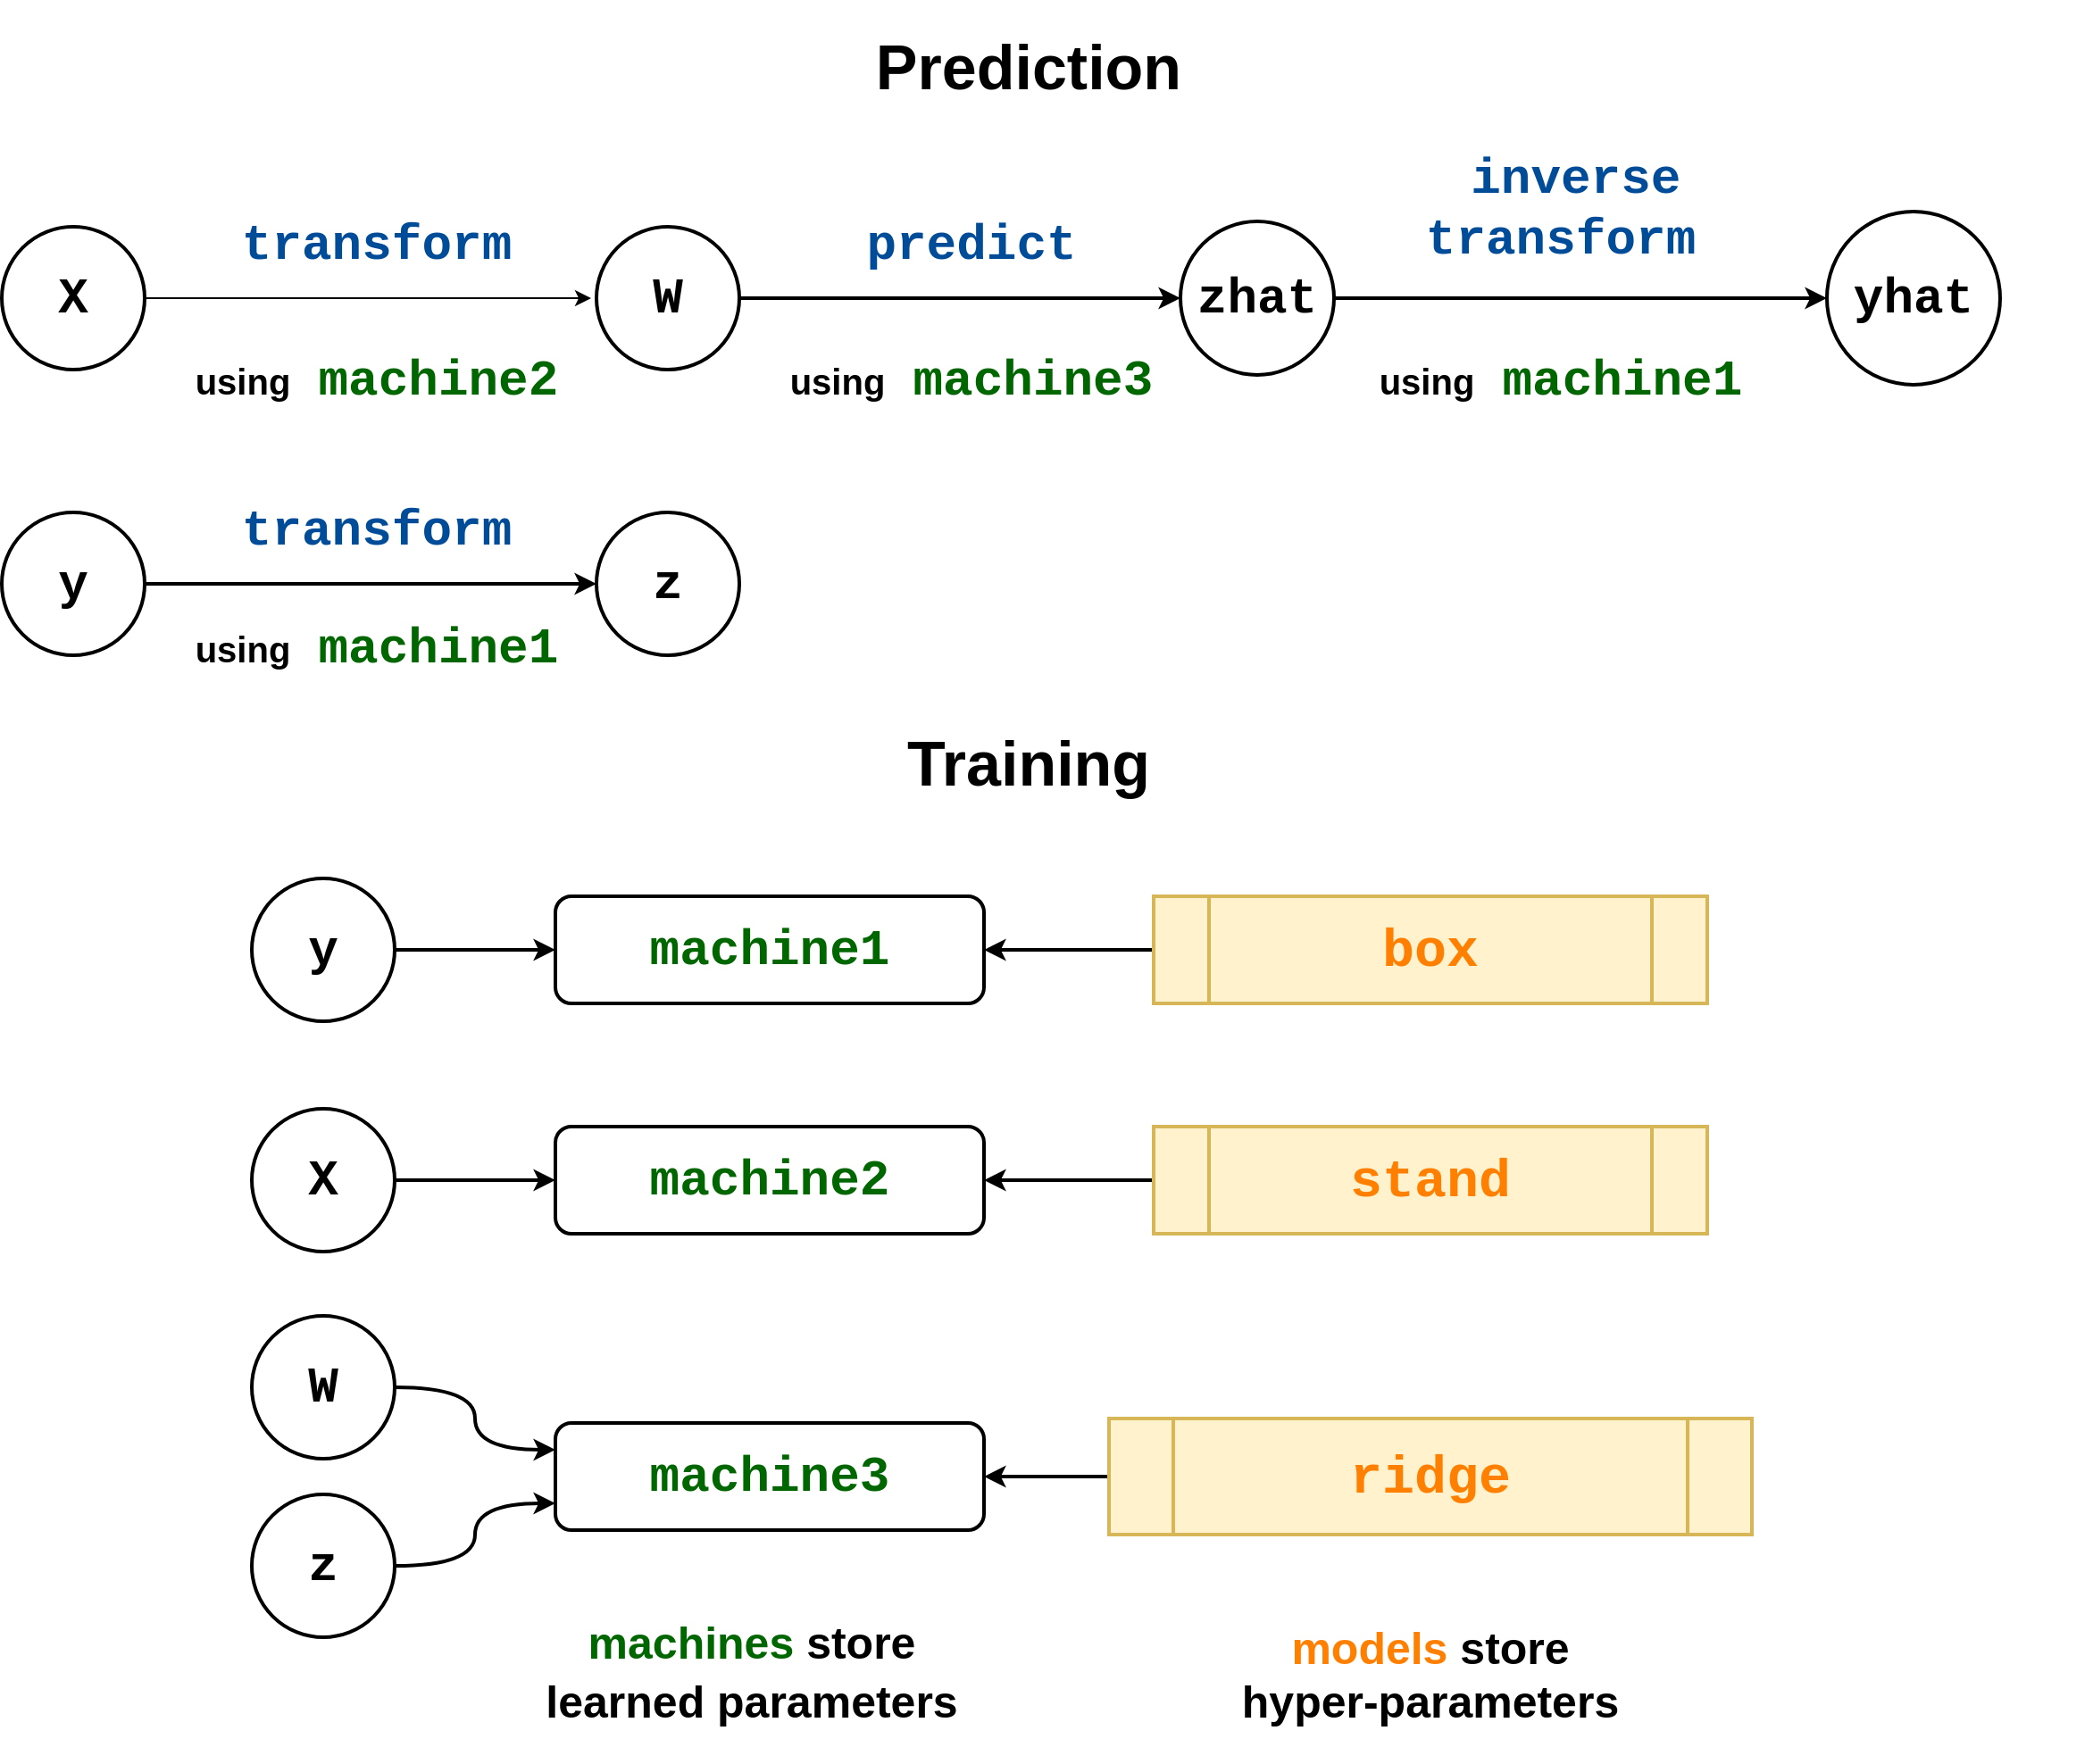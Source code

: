 <mxfile version="12.6.5" type="device"><diagram id="xiYkvrXZJMhHYNodexjc" name="Page-1"><mxGraphModel dx="1106" dy="822" grid="1" gridSize="10" guides="1" tooltips="1" connect="1" arrows="1" fold="1" page="1" pageScale="1" pageWidth="1169" pageHeight="827" math="0" shadow="0"><root><mxCell id="0"/><mxCell id="1" parent="0"/><mxCell id="EdukN3CZxAlIhr_C2WfE-62" value="&lt;font&gt;&lt;b style=&quot;font-size: 25px&quot;&gt;&lt;font face=&quot;Helvetica&quot; style=&quot;font-size: 25px&quot;&gt;machines &lt;font color=&quot;#000000&quot; style=&quot;font-size: 25px&quot;&gt;store&lt;/font&gt; &lt;br&gt;&lt;font color=&quot;#000000&quot; style=&quot;font-size: 25px&quot;&gt;learned parameters&lt;/font&gt;&lt;/font&gt;&lt;/b&gt;&lt;/font&gt;" style="text;html=1;strokeColor=none;fillColor=none;align=center;verticalAlign=middle;whiteSpace=wrap;rounded=0;fontFamily=Courier New;fontColor=#006600;" parent="1" vertex="1"><mxGeometry x="100" y="980" width="740" height="100" as="geometry"/></mxCell><mxCell id="EdukN3CZxAlIhr_C2WfE-1" value="&lt;p class=&quot;p1&quot; style=&quot;margin: 0px ; font-stretch: normal ; line-height: normal&quot;&gt;&lt;span style=&quot;background-color: rgb(255 , 255 , 255)&quot;&gt;&lt;font style=&quot;font-size: 28px&quot;&gt;yhat&lt;/font&gt;&lt;/span&gt;&lt;br&gt;&lt;/p&gt;" style="ellipse;whiteSpace=wrap;html=1;aspect=fixed;strokeWidth=2;fontFamily=Courier New;fontStyle=1" parent="1" vertex="1"><mxGeometry x="1072" y="211.5" width="97" height="97" as="geometry"/></mxCell><mxCell id="EdukN3CZxAlIhr_C2WfE-3" value="&lt;p class=&quot;p1&quot; style=&quot;margin: 0px ; font-stretch: normal ; line-height: normal&quot;&gt;&lt;span style=&quot;font-size: 28px ; background-color: rgb(255 , 255 , 255)&quot;&gt;W&lt;/span&gt;&lt;/p&gt;" style="ellipse;whiteSpace=wrap;html=1;aspect=fixed;strokeWidth=2;fontFamily=Courier New;fontStyle=1" parent="1" vertex="1"><mxGeometry x="383" y="220" width="80" height="80" as="geometry"/></mxCell><mxCell id="EdukN3CZxAlIhr_C2WfE-4" value="&lt;p class=&quot;p1&quot; style=&quot;margin: 0px ; font-stretch: normal ; line-height: normal&quot;&gt;&lt;span style=&quot;background-color: rgb(255 , 255 , 255)&quot;&gt;&lt;font style=&quot;font-size: 28px&quot;&gt;z&lt;/font&gt;&lt;/span&gt;&lt;/p&gt;" style="ellipse;whiteSpace=wrap;html=1;aspect=fixed;strokeWidth=2;fontFamily=Courier New;fontStyle=1" parent="1" vertex="1"><mxGeometry x="383" y="380" width="80" height="80" as="geometry"/></mxCell><mxCell id="EdukN3CZxAlIhr_C2WfE-9" style="edgeStyle=orthogonalEdgeStyle;rounded=0;orthogonalLoop=1;jettySize=auto;html=1;exitX=1;exitY=0.5;exitDx=0;exitDy=0;entryX=0;entryY=0.5;entryDx=0;entryDy=0;strokeWidth=2;fontFamily=Courier New;fontStyle=1;" parent="1" source="EdukN3CZxAlIhr_C2WfE-5" target="EdukN3CZxAlIhr_C2WfE-1" edge="1"><mxGeometry relative="1" as="geometry"/></mxCell><mxCell id="EdukN3CZxAlIhr_C2WfE-5" value="&lt;p class=&quot;p1&quot; style=&quot;margin: 0px ; font-stretch: normal ; line-height: normal&quot;&gt;&lt;span style=&quot;font-size: 28px&quot;&gt;zhat&lt;/span&gt;&lt;br&gt;&lt;/p&gt;" style="ellipse;whiteSpace=wrap;html=1;aspect=fixed;strokeWidth=2;fontFamily=Courier New;fontStyle=1" parent="1" vertex="1"><mxGeometry x="710" y="217" width="86" height="86" as="geometry"/></mxCell><mxCell id="EdukN3CZxAlIhr_C2WfE-8" style="edgeStyle=orthogonalEdgeStyle;rounded=0;orthogonalLoop=1;jettySize=auto;html=1;exitX=1;exitY=0.5;exitDx=0;exitDy=0;entryX=0;entryY=0.5;entryDx=0;entryDy=0;strokeWidth=2;fontFamily=Courier New;fontStyle=1;" parent="1" source="EdukN3CZxAlIhr_C2WfE-3" target="EdukN3CZxAlIhr_C2WfE-5" edge="1"><mxGeometry relative="1" as="geometry"/></mxCell><mxCell id="EdukN3CZxAlIhr_C2WfE-10" style="edgeStyle=orthogonalEdgeStyle;rounded=0;orthogonalLoop=1;jettySize=auto;html=1;exitX=1;exitY=0.5;exitDx=0;exitDy=0;entryX=0;entryY=0.5;entryDx=0;entryDy=0;strokeWidth=2;fontFamily=Courier New;fontStyle=1;" parent="1" source="EdukN3CZxAlIhr_C2WfE-6" target="EdukN3CZxAlIhr_C2WfE-4" edge="1"><mxGeometry relative="1" as="geometry"/></mxCell><mxCell id="EdukN3CZxAlIhr_C2WfE-6" value="&lt;p class=&quot;p1&quot; style=&quot;margin: 0px ; font-stretch: normal ; line-height: normal&quot;&gt;&lt;span style=&quot;font-size: 28px ; background-color: rgb(255 , 255 , 255)&quot;&gt;y&lt;/span&gt;&lt;/p&gt;" style="ellipse;whiteSpace=wrap;html=1;aspect=fixed;strokeWidth=2;fontFamily=Courier New;fontStyle=1" parent="1" vertex="1"><mxGeometry x="50" y="380" width="80" height="80" as="geometry"/></mxCell><mxCell id="EdukN3CZxAlIhr_C2WfE-11" value="&lt;font style=&quot;font-size: 28px&quot;&gt;predict&lt;/font&gt;" style="text;html=1;strokeColor=none;fillColor=none;align=center;verticalAlign=middle;whiteSpace=wrap;rounded=0;fontFamily=Courier New;fontStyle=1;fontColor=#004C99;" parent="1" vertex="1"><mxGeometry x="573" y="220" width="40" height="20" as="geometry"/></mxCell><mxCell id="EdukN3CZxAlIhr_C2WfE-13" value="&lt;font style=&quot;font-size: 28px&quot;&gt;&amp;nbsp;inverse transform&lt;br&gt;&lt;/font&gt;" style="text;html=1;strokeColor=none;fillColor=none;align=center;verticalAlign=middle;whiteSpace=wrap;rounded=0;fontFamily=Courier New;fontStyle=1;fontColor=#004C99;" parent="1" vertex="1"><mxGeometry x="903" y="200" width="40" height="20" as="geometry"/></mxCell><mxCell id="EdukN3CZxAlIhr_C2WfE-14" value="&lt;font style=&quot;font-size: 28px&quot;&gt;transform&lt;br&gt;&lt;/font&gt;" style="text;html=1;strokeColor=none;fillColor=none;align=center;verticalAlign=middle;whiteSpace=wrap;rounded=0;fontFamily=Courier New;fontStyle=1;fontColor=#004C99;" parent="1" vertex="1"><mxGeometry x="240" y="380" width="40" height="20" as="geometry"/></mxCell><mxCell id="EdukN3CZxAlIhr_C2WfE-17" value="&lt;font color=&quot;#000000&quot; face=&quot;Helvetica&quot;&gt;&lt;font style=&quot;font-size: 20px&quot;&gt;using&lt;/font&gt;&lt;span style=&quot;font-size: 28px&quot;&gt;&amp;nbsp; &lt;/span&gt;&lt;/font&gt;&lt;span style=&quot;font-size: 28px&quot;&gt;machine3&lt;/span&gt;" style="text;html=1;strokeColor=none;fillColor=none;align=center;verticalAlign=middle;whiteSpace=wrap;rounded=0;fontFamily=Courier New;fontStyle=1;fontColor=#006600;" parent="1" vertex="1"><mxGeometry x="448" y="290" width="290" height="30" as="geometry"/></mxCell><mxCell id="EdukN3CZxAlIhr_C2WfE-23" value="&lt;font color=&quot;#000000&quot; face=&quot;Helvetica&quot;&gt;&lt;font style=&quot;font-size: 20px&quot;&gt;using&lt;/font&gt;&lt;span style=&quot;font-size: 28px&quot;&gt;&amp;nbsp; &lt;/span&gt;&lt;/font&gt;&lt;span style=&quot;font-size: 28px&quot;&gt;machine1&lt;/span&gt;" style="text;html=1;strokeColor=none;fillColor=none;align=center;verticalAlign=middle;whiteSpace=wrap;rounded=0;fontFamily=Courier New;fontStyle=1;fontColor=#006600;" parent="1" vertex="1"><mxGeometry x="778" y="290" width="290" height="30" as="geometry"/></mxCell><mxCell id="EdukN3CZxAlIhr_C2WfE-24" value="&lt;font color=&quot;#000000&quot; face=&quot;Helvetica&quot;&gt;&lt;font style=&quot;font-size: 20px&quot;&gt;using&lt;/font&gt;&lt;span style=&quot;font-size: 28px&quot;&gt;&amp;nbsp; &lt;/span&gt;&lt;/font&gt;&lt;span style=&quot;font-size: 28px&quot;&gt;machine1&lt;/span&gt;" style="text;html=1;strokeColor=none;fillColor=none;align=center;verticalAlign=middle;whiteSpace=wrap;rounded=0;fontFamily=Courier New;fontStyle=1;fontColor=#006600;" parent="1" vertex="1"><mxGeometry x="115" y="440" width="290" height="30" as="geometry"/></mxCell><mxCell id="EdukN3CZxAlIhr_C2WfE-45" value="&lt;h1&gt;&lt;font color=&quot;#000000&quot; face=&quot;Helvetica&quot; style=&quot;font-size: 35px&quot;&gt;Prediction&lt;/font&gt;&lt;/h1&gt;" style="text;html=1;strokeColor=none;fillColor=none;align=center;verticalAlign=middle;whiteSpace=wrap;rounded=0;fontFamily=Courier New;fontColor=#006600;" parent="1" vertex="1"><mxGeometry x="340" y="100" width="570" height="60" as="geometry"/></mxCell><mxCell id="UGt9udGjpP-fCX6nIW6h-2" style="edgeStyle=orthogonalEdgeStyle;rounded=0;orthogonalLoop=1;jettySize=auto;html=1;" parent="1" source="UGt9udGjpP-fCX6nIW6h-1" edge="1"><mxGeometry relative="1" as="geometry"><mxPoint x="380" y="260" as="targetPoint"/></mxGeometry></mxCell><mxCell id="UGt9udGjpP-fCX6nIW6h-1" value="&lt;p class=&quot;p1&quot; style=&quot;margin: 0px ; font-stretch: normal ; line-height: normal&quot;&gt;&lt;span style=&quot;font-size: 28px ; background-color: rgb(255 , 255 , 255)&quot;&gt;X&lt;/span&gt;&lt;/p&gt;" style="ellipse;whiteSpace=wrap;html=1;aspect=fixed;strokeWidth=2;fontFamily=Courier New;fontStyle=1" parent="1" vertex="1"><mxGeometry x="50" y="220" width="80" height="80" as="geometry"/></mxCell><mxCell id="UGt9udGjpP-fCX6nIW6h-3" value="&lt;font color=&quot;#000000&quot; face=&quot;Helvetica&quot;&gt;&lt;font style=&quot;font-size: 20px&quot;&gt;using&lt;/font&gt;&lt;span style=&quot;font-size: 28px&quot;&gt;&amp;nbsp; &lt;/span&gt;&lt;/font&gt;&lt;span style=&quot;font-size: 28px&quot;&gt;machine2&lt;/span&gt;" style="text;html=1;strokeColor=none;fillColor=none;align=center;verticalAlign=middle;whiteSpace=wrap;rounded=0;fontFamily=Courier New;fontStyle=1;fontColor=#006600;" parent="1" vertex="1"><mxGeometry x="115" y="290" width="290" height="30" as="geometry"/></mxCell><mxCell id="UGt9udGjpP-fCX6nIW6h-6" value="&lt;font style=&quot;font-size: 28px&quot;&gt;transform&lt;br&gt;&lt;/font&gt;" style="text;html=1;strokeColor=none;fillColor=none;align=center;verticalAlign=middle;whiteSpace=wrap;rounded=0;fontFamily=Courier New;fontStyle=1;fontColor=#004C99;" parent="1" vertex="1"><mxGeometry x="240" y="220" width="40" height="20" as="geometry"/></mxCell><mxCell id="EdukN3CZxAlIhr_C2WfE-31" value="&lt;span style=&quot;white-space: normal ; font-size: 28px ; font-weight: 700&quot;&gt;machine1&lt;/span&gt;" style="rounded=1;whiteSpace=wrap;html=1;strokeWidth=2;fontFamily=Courier New;fontColor=#006600;" parent="1" vertex="1"><mxGeometry x="360" y="595" width="240" height="60" as="geometry"/></mxCell><mxCell id="EdukN3CZxAlIhr_C2WfE-32" value="&lt;p class=&quot;p1&quot; style=&quot;margin: 0px ; font-stretch: normal ; line-height: normal&quot;&gt;&lt;span style=&quot;font-size: 28px ; background-color: rgb(255 , 255 , 255)&quot;&gt;W&lt;/span&gt;&lt;/p&gt;" style="ellipse;whiteSpace=wrap;html=1;aspect=fixed;strokeWidth=2;fontFamily=Courier New;fontStyle=1" parent="1" vertex="1"><mxGeometry x="190" y="830" width="80" height="80" as="geometry"/></mxCell><mxCell id="EdukN3CZxAlIhr_C2WfE-38" style="edgeStyle=orthogonalEdgeStyle;rounded=0;orthogonalLoop=1;jettySize=auto;html=1;exitX=1;exitY=0.5;exitDx=0;exitDy=0;entryX=0;entryY=0.5;entryDx=0;entryDy=0;strokeWidth=2;fontFamily=Courier New;fontColor=#006600;" parent="1" source="EdukN3CZxAlIhr_C2WfE-33" target="EdukN3CZxAlIhr_C2WfE-31" edge="1"><mxGeometry relative="1" as="geometry"/></mxCell><mxCell id="EdukN3CZxAlIhr_C2WfE-33" value="&lt;p class=&quot;p1&quot; style=&quot;margin: 0px ; font-stretch: normal ; line-height: normal&quot;&gt;&lt;span style=&quot;font-size: 28px ; background-color: rgb(255 , 255 , 255)&quot;&gt;y&lt;/span&gt;&lt;/p&gt;" style="ellipse;whiteSpace=wrap;html=1;aspect=fixed;strokeWidth=2;fontFamily=Courier New;fontStyle=1" parent="1" vertex="1"><mxGeometry x="190" y="585" width="80" height="80" as="geometry"/></mxCell><mxCell id="EdukN3CZxAlIhr_C2WfE-36" value="&lt;p class=&quot;p1&quot; style=&quot;margin: 0px ; font-stretch: normal ; line-height: normal&quot;&gt;&lt;span style=&quot;background-color: rgb(255 , 255 , 255)&quot;&gt;&lt;font style=&quot;font-size: 28px&quot;&gt;z&lt;/font&gt;&lt;/span&gt;&lt;/p&gt;" style="ellipse;whiteSpace=wrap;html=1;aspect=fixed;strokeWidth=2;fontFamily=Courier New;fontStyle=1" parent="1" vertex="1"><mxGeometry x="190" y="930" width="80" height="80" as="geometry"/></mxCell><mxCell id="EdukN3CZxAlIhr_C2WfE-37" value="&lt;span style=&quot;white-space: normal ; font-size: 28px ; font-weight: 700&quot;&gt;machine3&lt;/span&gt;" style="rounded=1;whiteSpace=wrap;html=1;strokeWidth=2;fontFamily=Courier New;fontColor=#006600;" parent="1" vertex="1"><mxGeometry x="360" y="890" width="240" height="60" as="geometry"/></mxCell><mxCell id="EdukN3CZxAlIhr_C2WfE-49" style="edgeStyle=orthogonalEdgeStyle;rounded=0;orthogonalLoop=1;jettySize=auto;html=1;exitX=1;exitY=0.5;exitDx=0;exitDy=0;entryX=0;entryY=0.25;entryDx=0;entryDy=0;strokeWidth=2;fontFamily=Courier New;fontColor=#006600;curved=1;" parent="1" source="EdukN3CZxAlIhr_C2WfE-32" target="EdukN3CZxAlIhr_C2WfE-37" edge="1"><mxGeometry relative="1" as="geometry"/></mxCell><mxCell id="EdukN3CZxAlIhr_C2WfE-50" style="edgeStyle=orthogonalEdgeStyle;curved=1;rounded=0;orthogonalLoop=1;jettySize=auto;html=1;exitX=1;exitY=0.5;exitDx=0;exitDy=0;entryX=0;entryY=0.75;entryDx=0;entryDy=0;strokeWidth=2;fontFamily=Courier New;fontColor=#006600;" parent="1" source="EdukN3CZxAlIhr_C2WfE-36" target="EdukN3CZxAlIhr_C2WfE-37" edge="1"><mxGeometry relative="1" as="geometry"/></mxCell><mxCell id="EdukN3CZxAlIhr_C2WfE-46" value="&lt;h1&gt;&lt;font color=&quot;#000000&quot; face=&quot;Helvetica&quot; style=&quot;font-size: 35px&quot;&gt;Training&lt;/font&gt;&lt;/h1&gt;" style="text;html=1;strokeColor=none;fillColor=none;align=center;verticalAlign=middle;whiteSpace=wrap;rounded=0;fontFamily=Courier New;fontColor=#006600;" parent="1" vertex="1"><mxGeometry x="340" y="490" width="570" height="60" as="geometry"/></mxCell><mxCell id="EdukN3CZxAlIhr_C2WfE-63" value="&lt;font face=&quot;Helvetica&quot; style=&quot;font-size: 25px&quot;&gt;&lt;b&gt;&lt;font color=&quot;#ff8000&quot; style=&quot;font-size: 25px&quot;&gt;models &lt;/font&gt;&lt;font color=&quot;#000000&quot; style=&quot;font-size: 25px&quot;&gt;store&lt;br&gt;hyper-parameters&lt;/font&gt;&lt;/b&gt;&lt;/font&gt;" style="text;html=1;strokeColor=none;fillColor=none;align=center;verticalAlign=middle;whiteSpace=wrap;rounded=0;fontFamily=Courier New;fontColor=#006600;" parent="1" vertex="1"><mxGeometry x="480" y="985" width="740" height="90" as="geometry"/></mxCell><mxCell id="EdukN3CZxAlIhr_C2WfE-66" style="edgeStyle=orthogonalEdgeStyle;curved=1;rounded=0;orthogonalLoop=1;jettySize=auto;html=1;exitX=0;exitY=0.5;exitDx=0;exitDy=0;entryX=1;entryY=0.5;entryDx=0;entryDy=0;strokeWidth=2;fontFamily=Courier New;fontColor=#006600;" parent="1" source="EdukN3CZxAlIhr_C2WfE-64" target="EdukN3CZxAlIhr_C2WfE-31" edge="1"><mxGeometry relative="1" as="geometry"/></mxCell><mxCell id="EdukN3CZxAlIhr_C2WfE-64" value="&lt;b style=&quot;white-space: normal&quot;&gt;&lt;font color=&quot;#ff8000&quot; style=&quot;font-size: 30px&quot;&gt;box&lt;/font&gt;&lt;/b&gt;" style="shape=process;whiteSpace=wrap;html=1;backgroundOutline=1;strokeWidth=2;fontFamily=Courier New;fillColor=#fff2cc;strokeColor=#d6b656;" parent="1" vertex="1"><mxGeometry x="695" y="595" width="310" height="60" as="geometry"/></mxCell><mxCell id="EdukN3CZxAlIhr_C2WfE-67" style="edgeStyle=orthogonalEdgeStyle;curved=1;rounded=0;orthogonalLoop=1;jettySize=auto;html=1;exitX=0;exitY=0.5;exitDx=0;exitDy=0;entryX=1;entryY=0.5;entryDx=0;entryDy=0;strokeWidth=2;fontFamily=Courier New;fontColor=#006600;" parent="1" source="EdukN3CZxAlIhr_C2WfE-65" target="EdukN3CZxAlIhr_C2WfE-37" edge="1"><mxGeometry relative="1" as="geometry"/></mxCell><mxCell id="EdukN3CZxAlIhr_C2WfE-65" value="&lt;font color=&quot;#ff8000&quot;&gt;&lt;span style=&quot;font-size: 30px&quot;&gt;&lt;b&gt;ridge&lt;/b&gt;&lt;/span&gt;&lt;/font&gt;" style="shape=process;whiteSpace=wrap;html=1;backgroundOutline=1;strokeWidth=2;fontFamily=Courier New;fillColor=#fff2cc;strokeColor=#d6b656;" parent="1" vertex="1"><mxGeometry x="670" y="887.5" width="360" height="65" as="geometry"/></mxCell><mxCell id="UGt9udGjpP-fCX6nIW6h-7" value="&lt;span style=&quot;white-space: normal ; font-size: 28px ; font-weight: 700&quot;&gt;machine2&lt;/span&gt;" style="rounded=1;whiteSpace=wrap;html=1;strokeWidth=2;fontFamily=Courier New;fontColor=#006600;" parent="1" vertex="1"><mxGeometry x="360" y="724" width="240" height="60" as="geometry"/></mxCell><mxCell id="UGt9udGjpP-fCX6nIW6h-8" style="edgeStyle=orthogonalEdgeStyle;rounded=0;orthogonalLoop=1;jettySize=auto;html=1;exitX=1;exitY=0.5;exitDx=0;exitDy=0;entryX=0;entryY=0.5;entryDx=0;entryDy=0;strokeWidth=2;fontFamily=Courier New;fontColor=#006600;" parent="1" source="UGt9udGjpP-fCX6nIW6h-9" target="UGt9udGjpP-fCX6nIW6h-7" edge="1"><mxGeometry relative="1" as="geometry"/></mxCell><mxCell id="UGt9udGjpP-fCX6nIW6h-9" value="&lt;p class=&quot;p1&quot; style=&quot;margin: 0px ; font-stretch: normal ; line-height: normal&quot;&gt;&lt;span style=&quot;font-size: 28px ; background-color: rgb(255 , 255 , 255)&quot;&gt;X&lt;/span&gt;&lt;/p&gt;" style="ellipse;whiteSpace=wrap;html=1;aspect=fixed;strokeWidth=2;fontFamily=Courier New;fontStyle=1" parent="1" vertex="1"><mxGeometry x="190" y="714" width="80" height="80" as="geometry"/></mxCell><mxCell id="UGt9udGjpP-fCX6nIW6h-10" style="edgeStyle=orthogonalEdgeStyle;curved=1;rounded=0;orthogonalLoop=1;jettySize=auto;html=1;exitX=0;exitY=0.5;exitDx=0;exitDy=0;entryX=1;entryY=0.5;entryDx=0;entryDy=0;strokeWidth=2;fontFamily=Courier New;fontColor=#006600;" parent="1" source="UGt9udGjpP-fCX6nIW6h-11" target="UGt9udGjpP-fCX6nIW6h-7" edge="1"><mxGeometry relative="1" as="geometry"/></mxCell><mxCell id="UGt9udGjpP-fCX6nIW6h-11" value="&lt;b style=&quot;white-space: normal&quot;&gt;&lt;font color=&quot;#ff8000&quot; style=&quot;font-size: 30px&quot;&gt;stand&lt;/font&gt;&lt;/b&gt;" style="shape=process;whiteSpace=wrap;html=1;backgroundOutline=1;strokeWidth=2;fontFamily=Courier New;fillColor=#fff2cc;strokeColor=#d6b656;" parent="1" vertex="1"><mxGeometry x="695" y="724" width="310" height="60" as="geometry"/></mxCell></root></mxGraphModel></diagram></mxfile>